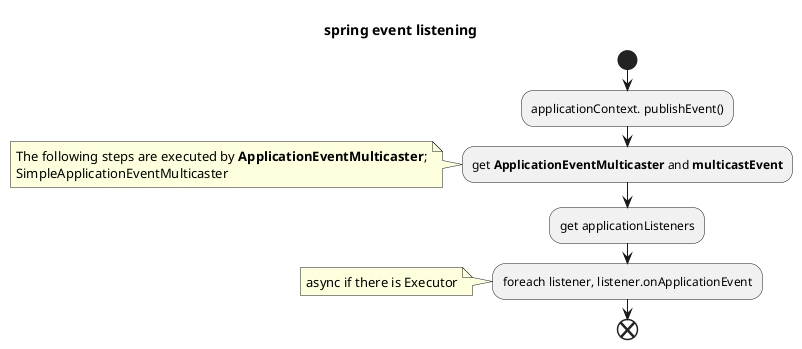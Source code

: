 @startuml
'https://plantuml.com/sequence-diagram

title spring event listening
start

:applicationContext. publishEvent();

:get **ApplicationEventMulticaster** and **multicastEvent**;

note left
The following steps are executed by **ApplicationEventMulticaster**;
SimpleApplicationEventMulticaster
endnote

:get applicationListeners;

:foreach listener, listener.onApplicationEvent;
note left
async if there is Executor
endnote

end
@enduml